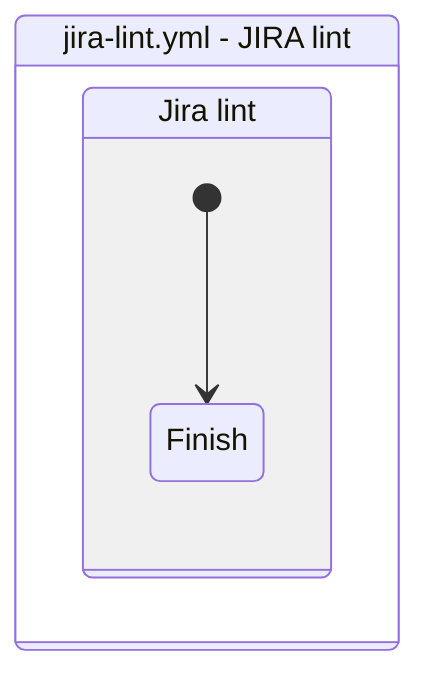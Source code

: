 stateDiagram-v2
    workflow : jira-lint.yml - JIRA lint
    state workflow {
        jira_lint: Jira lint
        state jira_lint {
            [*] --> Finish
        }
    }
